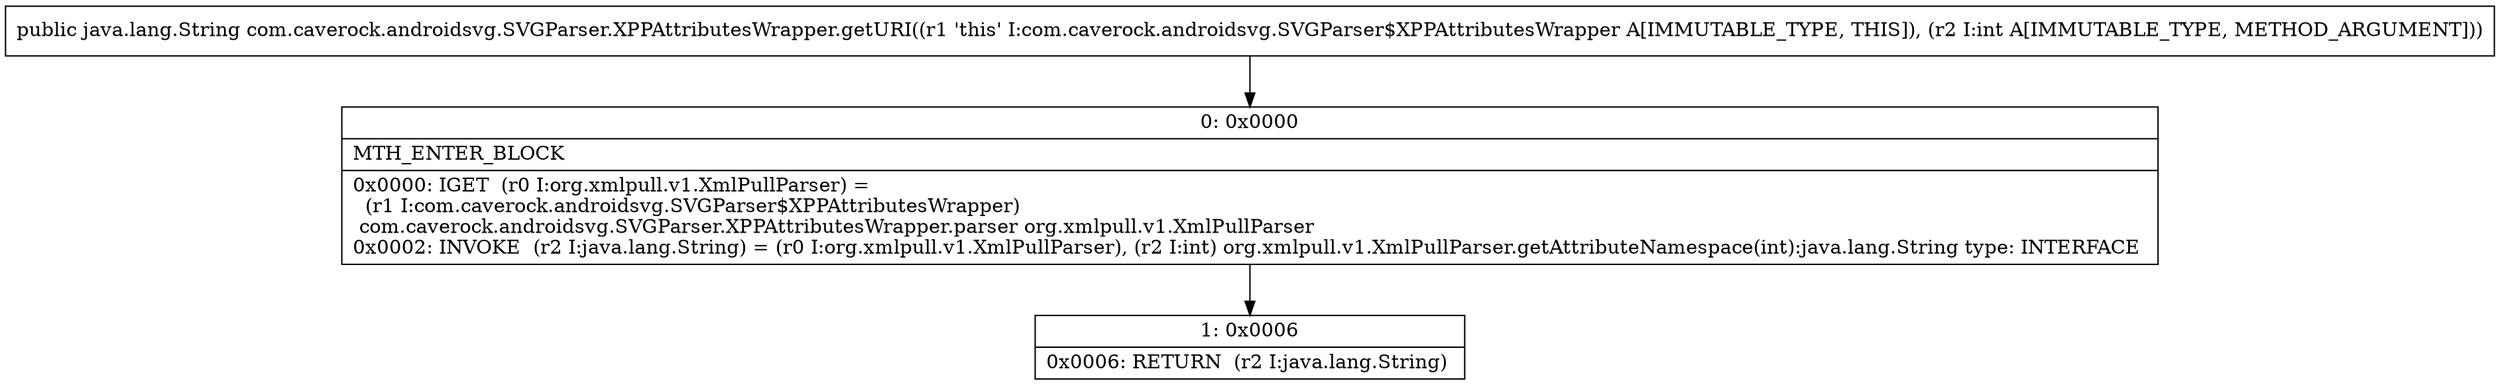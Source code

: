 digraph "CFG forcom.caverock.androidsvg.SVGParser.XPPAttributesWrapper.getURI(I)Ljava\/lang\/String;" {
Node_0 [shape=record,label="{0\:\ 0x0000|MTH_ENTER_BLOCK\l|0x0000: IGET  (r0 I:org.xmlpull.v1.XmlPullParser) = \l  (r1 I:com.caverock.androidsvg.SVGParser$XPPAttributesWrapper)\l com.caverock.androidsvg.SVGParser.XPPAttributesWrapper.parser org.xmlpull.v1.XmlPullParser \l0x0002: INVOKE  (r2 I:java.lang.String) = (r0 I:org.xmlpull.v1.XmlPullParser), (r2 I:int) org.xmlpull.v1.XmlPullParser.getAttributeNamespace(int):java.lang.String type: INTERFACE \l}"];
Node_1 [shape=record,label="{1\:\ 0x0006|0x0006: RETURN  (r2 I:java.lang.String) \l}"];
MethodNode[shape=record,label="{public java.lang.String com.caverock.androidsvg.SVGParser.XPPAttributesWrapper.getURI((r1 'this' I:com.caverock.androidsvg.SVGParser$XPPAttributesWrapper A[IMMUTABLE_TYPE, THIS]), (r2 I:int A[IMMUTABLE_TYPE, METHOD_ARGUMENT])) }"];
MethodNode -> Node_0;
Node_0 -> Node_1;
}

